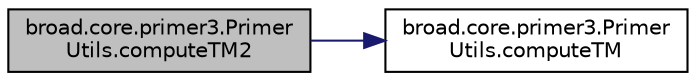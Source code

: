 digraph "broad.core.primer3.PrimerUtils.computeTM2"
{
  edge [fontname="Helvetica",fontsize="10",labelfontname="Helvetica",labelfontsize="10"];
  node [fontname="Helvetica",fontsize="10",shape=record];
  rankdir="LR";
  Node1 [label="broad.core.primer3.Primer\lUtils.computeTM2",height=0.2,width=0.4,color="black", fillcolor="grey75", style="filled" fontcolor="black"];
  Node1 -> Node2 [color="midnightblue",fontsize="10",style="solid",fontname="Helvetica"];
  Node2 [label="broad.core.primer3.Primer\lUtils.computeTM",height=0.2,width=0.4,color="black", fillcolor="white", style="filled",URL="$classbroad_1_1core_1_1primer3_1_1_primer_utils.html#a425177255bddf89ea4e26fc81c5e2f11"];
}
